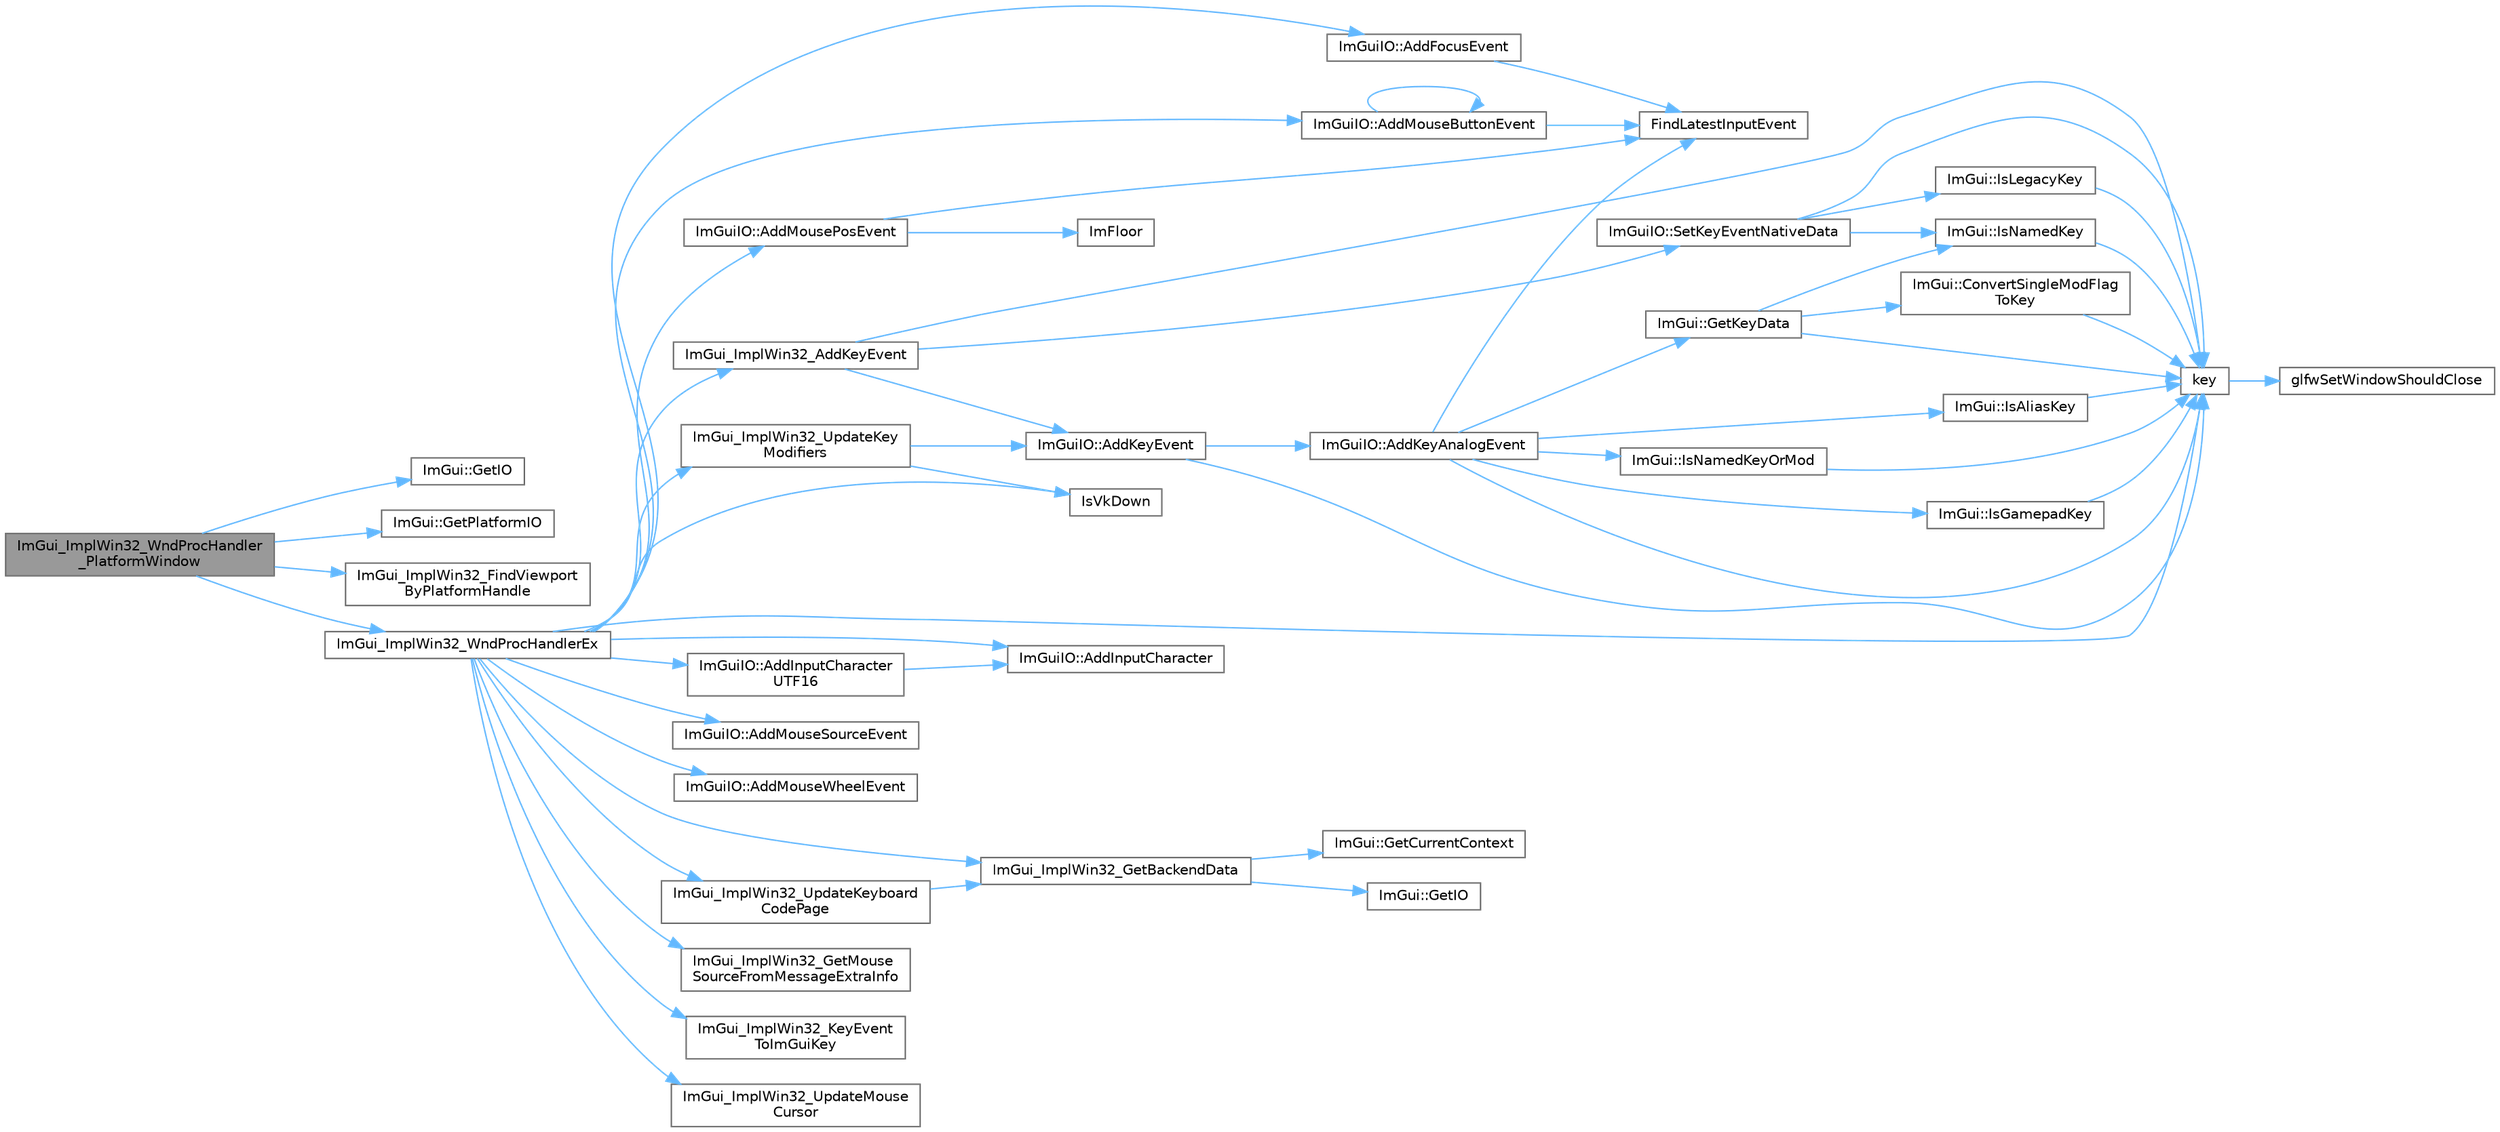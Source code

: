 digraph "ImGui_ImplWin32_WndProcHandler_PlatformWindow"
{
 // LATEX_PDF_SIZE
  bgcolor="transparent";
  edge [fontname=Helvetica,fontsize=10,labelfontname=Helvetica,labelfontsize=10];
  node [fontname=Helvetica,fontsize=10,shape=box,height=0.2,width=0.4];
  rankdir="LR";
  Node1 [id="Node000001",label="ImGui_ImplWin32_WndProcHandler\l_PlatformWindow",height=0.2,width=0.4,color="gray40", fillcolor="grey60", style="filled", fontcolor="black",tooltip=" "];
  Node1 -> Node2 [id="edge56_Node000001_Node000002",color="steelblue1",style="solid",tooltip=" "];
  Node2 [id="Node000002",label="ImGui::GetIO",height=0.2,width=0.4,color="grey40", fillcolor="white", style="filled",URL="$namespace_im_gui.html#a3179e560812f878f3961ce803a5d9302",tooltip=" "];
  Node1 -> Node3 [id="edge57_Node000001_Node000003",color="steelblue1",style="solid",tooltip=" "];
  Node3 [id="Node000003",label="ImGui::GetPlatformIO",height=0.2,width=0.4,color="grey40", fillcolor="white", style="filled",URL="$namespace_im_gui.html#a3edc2b6129cbf1e8d247c6d03c344065",tooltip=" "];
  Node1 -> Node4 [id="edge58_Node000001_Node000004",color="steelblue1",style="solid",tooltip=" "];
  Node4 [id="Node000004",label="ImGui_ImplWin32_FindViewport\lByPlatformHandle",height=0.2,width=0.4,color="grey40", fillcolor="white", style="filled",URL="$imgui__impl__win32_8cpp.html#a45546e469e29473247bc138a67ebe78d",tooltip=" "];
  Node1 -> Node5 [id="edge59_Node000001_Node000005",color="steelblue1",style="solid",tooltip=" "];
  Node5 [id="Node000005",label="ImGui_ImplWin32_WndProcHandlerEx",height=0.2,width=0.4,color="grey40", fillcolor="white", style="filled",URL="$imgui__impl__win32_8cpp.html#a7038e1f34a0be8f5b6023a08973f4431",tooltip=" "];
  Node5 -> Node6 [id="edge60_Node000005_Node000006",color="steelblue1",style="solid",tooltip=" "];
  Node6 [id="Node000006",label="ImGuiIO::AddFocusEvent",height=0.2,width=0.4,color="grey40", fillcolor="white", style="filled",URL="$struct_im_gui_i_o.html#a051243815ff6305cdcd3db8f84c2dfef",tooltip=" "];
  Node6 -> Node7 [id="edge61_Node000006_Node000007",color="steelblue1",style="solid",tooltip=" "];
  Node7 [id="Node000007",label="FindLatestInputEvent",height=0.2,width=0.4,color="grey40", fillcolor="white", style="filled",URL="$imgui_8cpp.html#ac07ec3acbc8eefe52f805b1ed55f670a",tooltip=" "];
  Node5 -> Node8 [id="edge62_Node000005_Node000008",color="steelblue1",style="solid",tooltip=" "];
  Node8 [id="Node000008",label="ImGuiIO::AddInputCharacter",height=0.2,width=0.4,color="grey40", fillcolor="white", style="filled",URL="$struct_im_gui_i_o.html#a0ded7ab1043ea14b65e1d81819878ccc",tooltip=" "];
  Node5 -> Node9 [id="edge63_Node000005_Node000009",color="steelblue1",style="solid",tooltip=" "];
  Node9 [id="Node000009",label="ImGuiIO::AddInputCharacter\lUTF16",height=0.2,width=0.4,color="grey40", fillcolor="white", style="filled",URL="$struct_im_gui_i_o.html#a09ce496becb406f0fbe94dc35915af64",tooltip=" "];
  Node9 -> Node8 [id="edge64_Node000009_Node000008",color="steelblue1",style="solid",tooltip=" "];
  Node5 -> Node10 [id="edge65_Node000005_Node000010",color="steelblue1",style="solid",tooltip=" "];
  Node10 [id="Node000010",label="ImGuiIO::AddMouseButtonEvent",height=0.2,width=0.4,color="grey40", fillcolor="white", style="filled",URL="$struct_im_gui_i_o.html#a9fa5df74047424bb03d7cb29c6fb6ea1",tooltip=" "];
  Node10 -> Node10 [id="edge66_Node000010_Node000010",color="steelblue1",style="solid",tooltip=" "];
  Node10 -> Node7 [id="edge67_Node000010_Node000007",color="steelblue1",style="solid",tooltip=" "];
  Node5 -> Node11 [id="edge68_Node000005_Node000011",color="steelblue1",style="solid",tooltip=" "];
  Node11 [id="Node000011",label="ImGuiIO::AddMousePosEvent",height=0.2,width=0.4,color="grey40", fillcolor="white", style="filled",URL="$struct_im_gui_i_o.html#ab6423058bbb3503c3cf66e0e45ee606d",tooltip=" "];
  Node11 -> Node7 [id="edge69_Node000011_Node000007",color="steelblue1",style="solid",tooltip=" "];
  Node11 -> Node12 [id="edge70_Node000011_Node000012",color="steelblue1",style="solid",tooltip=" "];
  Node12 [id="Node000012",label="ImFloor",height=0.2,width=0.4,color="grey40", fillcolor="white", style="filled",URL="$imgui__internal_8h.html#a51a84b6be21807818b857a8565d97912",tooltip=" "];
  Node5 -> Node13 [id="edge71_Node000005_Node000013",color="steelblue1",style="solid",tooltip=" "];
  Node13 [id="Node000013",label="ImGuiIO::AddMouseSourceEvent",height=0.2,width=0.4,color="grey40", fillcolor="white", style="filled",URL="$struct_im_gui_i_o.html#adc3cac2515e40a80c6dc961800ed221f",tooltip=" "];
  Node5 -> Node14 [id="edge72_Node000005_Node000014",color="steelblue1",style="solid",tooltip=" "];
  Node14 [id="Node000014",label="ImGuiIO::AddMouseWheelEvent",height=0.2,width=0.4,color="grey40", fillcolor="white", style="filled",URL="$struct_im_gui_i_o.html#a3c5ad00141194e3a01c9efbcb53cd5a1",tooltip=" "];
  Node5 -> Node15 [id="edge73_Node000005_Node000015",color="steelblue1",style="solid",tooltip=" "];
  Node15 [id="Node000015",label="ImGui_ImplWin32_AddKeyEvent",height=0.2,width=0.4,color="grey40", fillcolor="white", style="filled",URL="$imgui__impl__win32_8cpp.html#a0d6df8cbcae3dbb153da2acda4dd1e07",tooltip=" "];
  Node15 -> Node16 [id="edge74_Node000015_Node000016",color="steelblue1",style="solid",tooltip=" "];
  Node16 [id="Node000016",label="ImGuiIO::AddKeyEvent",height=0.2,width=0.4,color="grey40", fillcolor="white", style="filled",URL="$struct_im_gui_i_o.html#a50c3ab6883647aacdf5153a4dbe2cdbe",tooltip=" "];
  Node16 -> Node17 [id="edge75_Node000016_Node000017",color="steelblue1",style="solid",tooltip=" "];
  Node17 [id="Node000017",label="ImGuiIO::AddKeyAnalogEvent",height=0.2,width=0.4,color="grey40", fillcolor="white", style="filled",URL="$struct_im_gui_i_o.html#ac88dcffd1c6785d00eedd5616315e48c",tooltip=" "];
  Node17 -> Node7 [id="edge76_Node000017_Node000007",color="steelblue1",style="solid",tooltip=" "];
  Node17 -> Node18 [id="edge77_Node000017_Node000018",color="steelblue1",style="solid",tooltip=" "];
  Node18 [id="Node000018",label="ImGui::GetKeyData",height=0.2,width=0.4,color="grey40", fillcolor="white", style="filled",URL="$namespace_im_gui.html#a6d32d70d6beb45537b605508b78216c3",tooltip=" "];
  Node18 -> Node19 [id="edge78_Node000018_Node000019",color="steelblue1",style="solid",tooltip=" "];
  Node19 [id="Node000019",label="ImGui::ConvertSingleModFlag\lToKey",height=0.2,width=0.4,color="grey40", fillcolor="white", style="filled",URL="$namespace_im_gui.html#ad540a8f07e5834f77f76a84626cdc70e",tooltip=" "];
  Node19 -> Node20 [id="edge79_Node000019_Node000020",color="steelblue1",style="solid",tooltip=" "];
  Node20 [id="Node000020",label="key",height=0.2,width=0.4,color="grey40", fillcolor="white", style="filled",URL="$gears_8c.html#accd6b5b92b78666e36543412d4ac14cd",tooltip=" "];
  Node20 -> Node21 [id="edge80_Node000020_Node000021",color="steelblue1",style="solid",tooltip=" "];
  Node21 [id="Node000021",label="glfwSetWindowShouldClose",height=0.2,width=0.4,color="grey40", fillcolor="white", style="filled",URL="$group__window.html#ga1cadeda7a1e2f224e06a8415d30741aa",tooltip="Sets the close flag of the specified window."];
  Node18 -> Node22 [id="edge81_Node000018_Node000022",color="steelblue1",style="solid",tooltip=" "];
  Node22 [id="Node000022",label="ImGui::IsNamedKey",height=0.2,width=0.4,color="grey40", fillcolor="white", style="filled",URL="$namespace_im_gui.html#a1e6a2ce7696a25d0dd0cf318e3b48a33",tooltip=" "];
  Node22 -> Node20 [id="edge82_Node000022_Node000020",color="steelblue1",style="solid",tooltip=" "];
  Node18 -> Node20 [id="edge83_Node000018_Node000020",color="steelblue1",style="solid",tooltip=" "];
  Node17 -> Node23 [id="edge84_Node000017_Node000023",color="steelblue1",style="solid",tooltip=" "];
  Node23 [id="Node000023",label="ImGui::IsAliasKey",height=0.2,width=0.4,color="grey40", fillcolor="white", style="filled",URL="$namespace_im_gui.html#ac8e09701fd3ff94f49df16ecd6526149",tooltip=" "];
  Node23 -> Node20 [id="edge85_Node000023_Node000020",color="steelblue1",style="solid",tooltip=" "];
  Node17 -> Node24 [id="edge86_Node000017_Node000024",color="steelblue1",style="solid",tooltip=" "];
  Node24 [id="Node000024",label="ImGui::IsGamepadKey",height=0.2,width=0.4,color="grey40", fillcolor="white", style="filled",URL="$namespace_im_gui.html#acbf72e4cb07d326caf3c9b2c29d543d6",tooltip=" "];
  Node24 -> Node20 [id="edge87_Node000024_Node000020",color="steelblue1",style="solid",tooltip=" "];
  Node17 -> Node25 [id="edge88_Node000017_Node000025",color="steelblue1",style="solid",tooltip=" "];
  Node25 [id="Node000025",label="ImGui::IsNamedKeyOrMod",height=0.2,width=0.4,color="grey40", fillcolor="white", style="filled",URL="$namespace_im_gui.html#ad97807fb804a4d11866e5bca7d08d59c",tooltip=" "];
  Node25 -> Node20 [id="edge89_Node000025_Node000020",color="steelblue1",style="solid",tooltip=" "];
  Node17 -> Node20 [id="edge90_Node000017_Node000020",color="steelblue1",style="solid",tooltip=" "];
  Node16 -> Node20 [id="edge91_Node000016_Node000020",color="steelblue1",style="solid",tooltip=" "];
  Node15 -> Node20 [id="edge92_Node000015_Node000020",color="steelblue1",style="solid",tooltip=" "];
  Node15 -> Node26 [id="edge93_Node000015_Node000026",color="steelblue1",style="solid",tooltip=" "];
  Node26 [id="Node000026",label="ImGuiIO::SetKeyEventNativeData",height=0.2,width=0.4,color="grey40", fillcolor="white", style="filled",URL="$struct_im_gui_i_o.html#a6b2fa57fb6af5aa1c99f58115542e1dc",tooltip=" "];
  Node26 -> Node27 [id="edge94_Node000026_Node000027",color="steelblue1",style="solid",tooltip=" "];
  Node27 [id="Node000027",label="ImGui::IsLegacyKey",height=0.2,width=0.4,color="grey40", fillcolor="white", style="filled",URL="$namespace_im_gui.html#a8737377cd9666008318a3fa66fa943c7",tooltip=" "];
  Node27 -> Node20 [id="edge95_Node000027_Node000020",color="steelblue1",style="solid",tooltip=" "];
  Node26 -> Node22 [id="edge96_Node000026_Node000022",color="steelblue1",style="solid",tooltip=" "];
  Node26 -> Node20 [id="edge97_Node000026_Node000020",color="steelblue1",style="solid",tooltip=" "];
  Node5 -> Node28 [id="edge98_Node000005_Node000028",color="steelblue1",style="solid",tooltip=" "];
  Node28 [id="Node000028",label="ImGui_ImplWin32_GetBackendData",height=0.2,width=0.4,color="grey40", fillcolor="white", style="filled",URL="$imgui__impl__win32_8cpp.html#a89061996e57d1d3850ca680093eaa688",tooltip=" "];
  Node28 -> Node29 [id="edge99_Node000028_Node000029",color="steelblue1",style="solid",tooltip=" "];
  Node29 [id="Node000029",label="ImGui::GetCurrentContext",height=0.2,width=0.4,color="grey40", fillcolor="white", style="filled",URL="$namespace_im_gui.html#af557a6de5538099a0f6047eb994bbf42",tooltip=" "];
  Node28 -> Node30 [id="edge100_Node000028_Node000030",color="steelblue1",style="solid",tooltip=" "];
  Node30 [id="Node000030",label="ImGui::GetIO",height=0.2,width=0.4,color="grey40", fillcolor="white", style="filled",URL="$namespace_im_gui.html#a7dea7d0530868f078324f14a308f0c3c",tooltip=" "];
  Node5 -> Node31 [id="edge101_Node000005_Node000031",color="steelblue1",style="solid",tooltip=" "];
  Node31 [id="Node000031",label="ImGui_ImplWin32_GetMouse\lSourceFromMessageExtraInfo",height=0.2,width=0.4,color="grey40", fillcolor="white", style="filled",URL="$imgui__impl__win32_8cpp.html#ae3b7d79542a3e8cea0ec3374e8f7930c",tooltip=" "];
  Node5 -> Node32 [id="edge102_Node000005_Node000032",color="steelblue1",style="solid",tooltip=" "];
  Node32 [id="Node000032",label="ImGui_ImplWin32_KeyEvent\lToImGuiKey",height=0.2,width=0.4,color="grey40", fillcolor="white", style="filled",URL="$imgui__impl__win32_8cpp.html#a2942d25da60c96f3681b4ca43de6b426",tooltip=" "];
  Node5 -> Node33 [id="edge103_Node000005_Node000033",color="steelblue1",style="solid",tooltip=" "];
  Node33 [id="Node000033",label="ImGui_ImplWin32_UpdateKeyboard\lCodePage",height=0.2,width=0.4,color="grey40", fillcolor="white", style="filled",URL="$imgui__impl__win32_8cpp.html#a9e5765b2d898579d5aa03637c29722cd",tooltip=" "];
  Node33 -> Node28 [id="edge104_Node000033_Node000028",color="steelblue1",style="solid",tooltip=" "];
  Node5 -> Node34 [id="edge105_Node000005_Node000034",color="steelblue1",style="solid",tooltip=" "];
  Node34 [id="Node000034",label="ImGui_ImplWin32_UpdateKey\lModifiers",height=0.2,width=0.4,color="grey40", fillcolor="white", style="filled",URL="$imgui__impl__win32_8cpp.html#a2aeb32bb0cfc356c58dddedc7edb7942",tooltip=" "];
  Node34 -> Node16 [id="edge106_Node000034_Node000016",color="steelblue1",style="solid",tooltip=" "];
  Node34 -> Node35 [id="edge107_Node000034_Node000035",color="steelblue1",style="solid",tooltip=" "];
  Node35 [id="Node000035",label="IsVkDown",height=0.2,width=0.4,color="grey40", fillcolor="white", style="filled",URL="$imgui__impl__win32_8cpp.html#ab053b258f642136586dd18c8acf7e520",tooltip=" "];
  Node5 -> Node36 [id="edge108_Node000005_Node000036",color="steelblue1",style="solid",tooltip=" "];
  Node36 [id="Node000036",label="ImGui_ImplWin32_UpdateMouse\lCursor",height=0.2,width=0.4,color="grey40", fillcolor="white", style="filled",URL="$imgui__impl__win32_8cpp.html#ab9ac21db89c81edd0193dc8247039b24",tooltip=" "];
  Node5 -> Node35 [id="edge109_Node000005_Node000035",color="steelblue1",style="solid",tooltip=" "];
  Node5 -> Node20 [id="edge110_Node000005_Node000020",color="steelblue1",style="solid",tooltip=" "];
}
